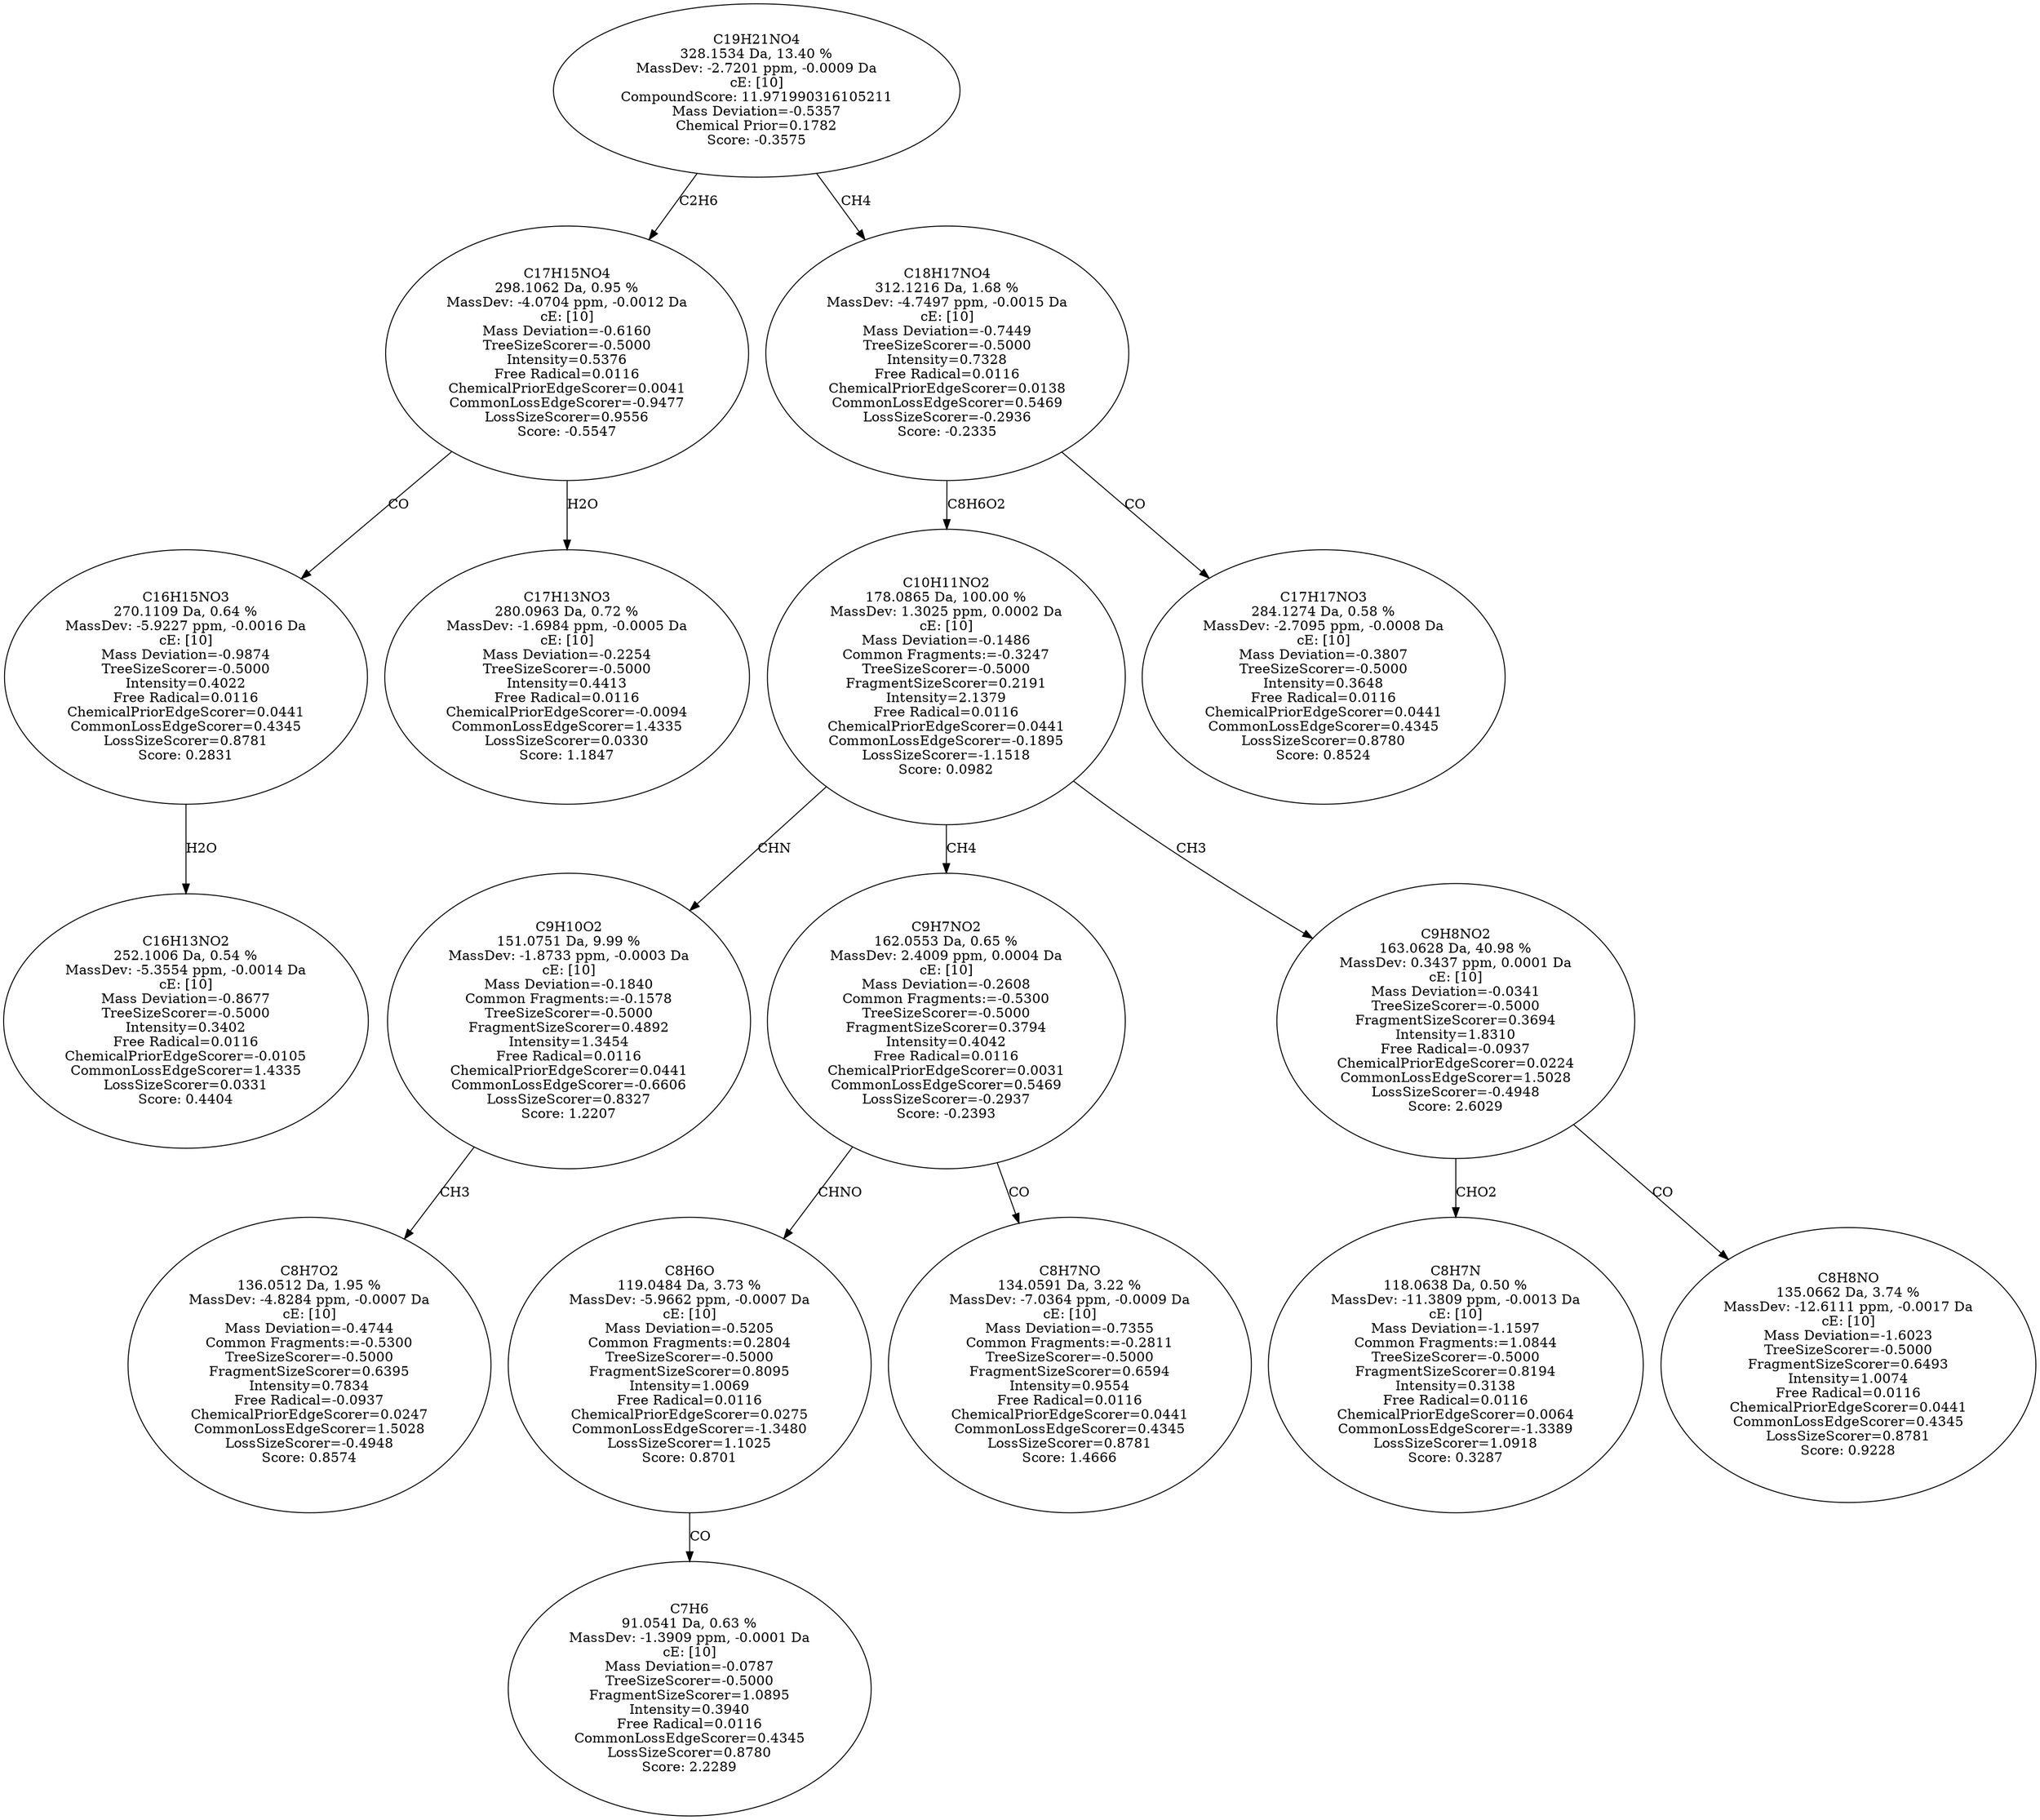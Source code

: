 strict digraph {
v1 [label="C16H13NO2\n252.1006 Da, 0.54 %\nMassDev: -5.3554 ppm, -0.0014 Da\ncE: [10]\nMass Deviation=-0.8677\nTreeSizeScorer=-0.5000\nIntensity=0.3402\nFree Radical=0.0116\nChemicalPriorEdgeScorer=-0.0105\nCommonLossEdgeScorer=1.4335\nLossSizeScorer=0.0331\nScore: 0.4404"];
v2 [label="C16H15NO3\n270.1109 Da, 0.64 %\nMassDev: -5.9227 ppm, -0.0016 Da\ncE: [10]\nMass Deviation=-0.9874\nTreeSizeScorer=-0.5000\nIntensity=0.4022\nFree Radical=0.0116\nChemicalPriorEdgeScorer=0.0441\nCommonLossEdgeScorer=0.4345\nLossSizeScorer=0.8781\nScore: 0.2831"];
v3 [label="C17H13NO3\n280.0963 Da, 0.72 %\nMassDev: -1.6984 ppm, -0.0005 Da\ncE: [10]\nMass Deviation=-0.2254\nTreeSizeScorer=-0.5000\nIntensity=0.4413\nFree Radical=0.0116\nChemicalPriorEdgeScorer=-0.0094\nCommonLossEdgeScorer=1.4335\nLossSizeScorer=0.0330\nScore: 1.1847"];
v4 [label="C17H15NO4\n298.1062 Da, 0.95 %\nMassDev: -4.0704 ppm, -0.0012 Da\ncE: [10]\nMass Deviation=-0.6160\nTreeSizeScorer=-0.5000\nIntensity=0.5376\nFree Radical=0.0116\nChemicalPriorEdgeScorer=0.0041\nCommonLossEdgeScorer=-0.9477\nLossSizeScorer=0.9556\nScore: -0.5547"];
v5 [label="C8H7O2\n136.0512 Da, 1.95 %\nMassDev: -4.8284 ppm, -0.0007 Da\ncE: [10]\nMass Deviation=-0.4744\nCommon Fragments:=-0.5300\nTreeSizeScorer=-0.5000\nFragmentSizeScorer=0.6395\nIntensity=0.7834\nFree Radical=-0.0937\nChemicalPriorEdgeScorer=0.0247\nCommonLossEdgeScorer=1.5028\nLossSizeScorer=-0.4948\nScore: 0.8574"];
v6 [label="C9H10O2\n151.0751 Da, 9.99 %\nMassDev: -1.8733 ppm, -0.0003 Da\ncE: [10]\nMass Deviation=-0.1840\nCommon Fragments:=-0.1578\nTreeSizeScorer=-0.5000\nFragmentSizeScorer=0.4892\nIntensity=1.3454\nFree Radical=0.0116\nChemicalPriorEdgeScorer=0.0441\nCommonLossEdgeScorer=-0.6606\nLossSizeScorer=0.8327\nScore: 1.2207"];
v7 [label="C7H6\n91.0541 Da, 0.63 %\nMassDev: -1.3909 ppm, -0.0001 Da\ncE: [10]\nMass Deviation=-0.0787\nTreeSizeScorer=-0.5000\nFragmentSizeScorer=1.0895\nIntensity=0.3940\nFree Radical=0.0116\nCommonLossEdgeScorer=0.4345\nLossSizeScorer=0.8780\nScore: 2.2289"];
v8 [label="C8H6O\n119.0484 Da, 3.73 %\nMassDev: -5.9662 ppm, -0.0007 Da\ncE: [10]\nMass Deviation=-0.5205\nCommon Fragments:=0.2804\nTreeSizeScorer=-0.5000\nFragmentSizeScorer=0.8095\nIntensity=1.0069\nFree Radical=0.0116\nChemicalPriorEdgeScorer=0.0275\nCommonLossEdgeScorer=-1.3480\nLossSizeScorer=1.1025\nScore: 0.8701"];
v9 [label="C8H7NO\n134.0591 Da, 3.22 %\nMassDev: -7.0364 ppm, -0.0009 Da\ncE: [10]\nMass Deviation=-0.7355\nCommon Fragments:=-0.2811\nTreeSizeScorer=-0.5000\nFragmentSizeScorer=0.6594\nIntensity=0.9554\nFree Radical=0.0116\nChemicalPriorEdgeScorer=0.0441\nCommonLossEdgeScorer=0.4345\nLossSizeScorer=0.8781\nScore: 1.4666"];
v10 [label="C9H7NO2\n162.0553 Da, 0.65 %\nMassDev: 2.4009 ppm, 0.0004 Da\ncE: [10]\nMass Deviation=-0.2608\nCommon Fragments:=-0.5300\nTreeSizeScorer=-0.5000\nFragmentSizeScorer=0.3794\nIntensity=0.4042\nFree Radical=0.0116\nChemicalPriorEdgeScorer=0.0031\nCommonLossEdgeScorer=0.5469\nLossSizeScorer=-0.2937\nScore: -0.2393"];
v11 [label="C8H7N\n118.0638 Da, 0.50 %\nMassDev: -11.3809 ppm, -0.0013 Da\ncE: [10]\nMass Deviation=-1.1597\nCommon Fragments:=1.0844\nTreeSizeScorer=-0.5000\nFragmentSizeScorer=0.8194\nIntensity=0.3138\nFree Radical=0.0116\nChemicalPriorEdgeScorer=0.0064\nCommonLossEdgeScorer=-1.3389\nLossSizeScorer=1.0918\nScore: 0.3287"];
v12 [label="C8H8NO\n135.0662 Da, 3.74 %\nMassDev: -12.6111 ppm, -0.0017 Da\ncE: [10]\nMass Deviation=-1.6023\nTreeSizeScorer=-0.5000\nFragmentSizeScorer=0.6493\nIntensity=1.0074\nFree Radical=0.0116\nChemicalPriorEdgeScorer=0.0441\nCommonLossEdgeScorer=0.4345\nLossSizeScorer=0.8781\nScore: 0.9228"];
v13 [label="C9H8NO2\n163.0628 Da, 40.98 %\nMassDev: 0.3437 ppm, 0.0001 Da\ncE: [10]\nMass Deviation=-0.0341\nTreeSizeScorer=-0.5000\nFragmentSizeScorer=0.3694\nIntensity=1.8310\nFree Radical=-0.0937\nChemicalPriorEdgeScorer=0.0224\nCommonLossEdgeScorer=1.5028\nLossSizeScorer=-0.4948\nScore: 2.6029"];
v14 [label="C10H11NO2\n178.0865 Da, 100.00 %\nMassDev: 1.3025 ppm, 0.0002 Da\ncE: [10]\nMass Deviation=-0.1486\nCommon Fragments:=-0.3247\nTreeSizeScorer=-0.5000\nFragmentSizeScorer=0.2191\nIntensity=2.1379\nFree Radical=0.0116\nChemicalPriorEdgeScorer=0.0441\nCommonLossEdgeScorer=-0.1895\nLossSizeScorer=-1.1518\nScore: 0.0982"];
v15 [label="C17H17NO3\n284.1274 Da, 0.58 %\nMassDev: -2.7095 ppm, -0.0008 Da\ncE: [10]\nMass Deviation=-0.3807\nTreeSizeScorer=-0.5000\nIntensity=0.3648\nFree Radical=0.0116\nChemicalPriorEdgeScorer=0.0441\nCommonLossEdgeScorer=0.4345\nLossSizeScorer=0.8780\nScore: 0.8524"];
v16 [label="C18H17NO4\n312.1216 Da, 1.68 %\nMassDev: -4.7497 ppm, -0.0015 Da\ncE: [10]\nMass Deviation=-0.7449\nTreeSizeScorer=-0.5000\nIntensity=0.7328\nFree Radical=0.0116\nChemicalPriorEdgeScorer=0.0138\nCommonLossEdgeScorer=0.5469\nLossSizeScorer=-0.2936\nScore: -0.2335"];
v17 [label="C19H21NO4\n328.1534 Da, 13.40 %\nMassDev: -2.7201 ppm, -0.0009 Da\ncE: [10]\nCompoundScore: 11.971990316105211\nMass Deviation=-0.5357\nChemical Prior=0.1782\nScore: -0.3575"];
v2 -> v1 [label="H2O"];
v4 -> v2 [label="CO"];
v4 -> v3 [label="H2O"];
v17 -> v4 [label="C2H6"];
v6 -> v5 [label="CH3"];
v14 -> v6 [label="CHN"];
v8 -> v7 [label="CO"];
v10 -> v8 [label="CHNO"];
v10 -> v9 [label="CO"];
v14 -> v10 [label="CH4"];
v13 -> v11 [label="CHO2"];
v13 -> v12 [label="CO"];
v14 -> v13 [label="CH3"];
v16 -> v14 [label="C8H6O2"];
v16 -> v15 [label="CO"];
v17 -> v16 [label="CH4"];
}